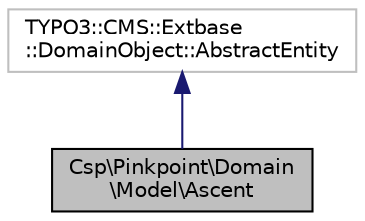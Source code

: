 digraph "Csp\Pinkpoint\Domain\Model\Ascent"
{
  edge [fontname="Helvetica",fontsize="10",labelfontname="Helvetica",labelfontsize="10"];
  node [fontname="Helvetica",fontsize="10",shape=record];
  Node2 [label="Csp\\Pinkpoint\\Domain\l\\Model\\Ascent",height=0.2,width=0.4,color="black", fillcolor="grey75", style="filled", fontcolor="black"];
  Node3 -> Node2 [dir="back",color="midnightblue",fontsize="10",style="solid",fontname="Helvetica"];
  Node3 [label="TYPO3::CMS::Extbase\l::DomainObject::AbstractEntity",height=0.2,width=0.4,color="grey75", fillcolor="white", style="filled"];
}
